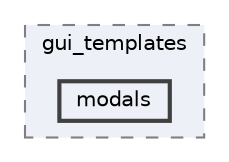 digraph "resources/views/frontend/subdomain/gui_templates/modals"
{
 // LATEX_PDF_SIZE
  bgcolor="transparent";
  edge [fontname=Helvetica,fontsize=10,labelfontname=Helvetica,labelfontsize=10];
  node [fontname=Helvetica,fontsize=10,shape=box,height=0.2,width=0.4];
  compound=true
  subgraph clusterdir_ba2cd18c9f02866a61901417576b55d3 {
    graph [ bgcolor="#edf0f7", pencolor="grey50", label="gui_templates", fontname=Helvetica,fontsize=10 style="filled,dashed", URL="dir_ba2cd18c9f02866a61901417576b55d3.html",tooltip=""]
  dir_3ecfce25ad148da4de9e4fa00e57d33a [label="modals", fillcolor="#edf0f7", color="grey25", style="filled,bold", URL="dir_3ecfce25ad148da4de9e4fa00e57d33a.html",tooltip=""];
  }
}
